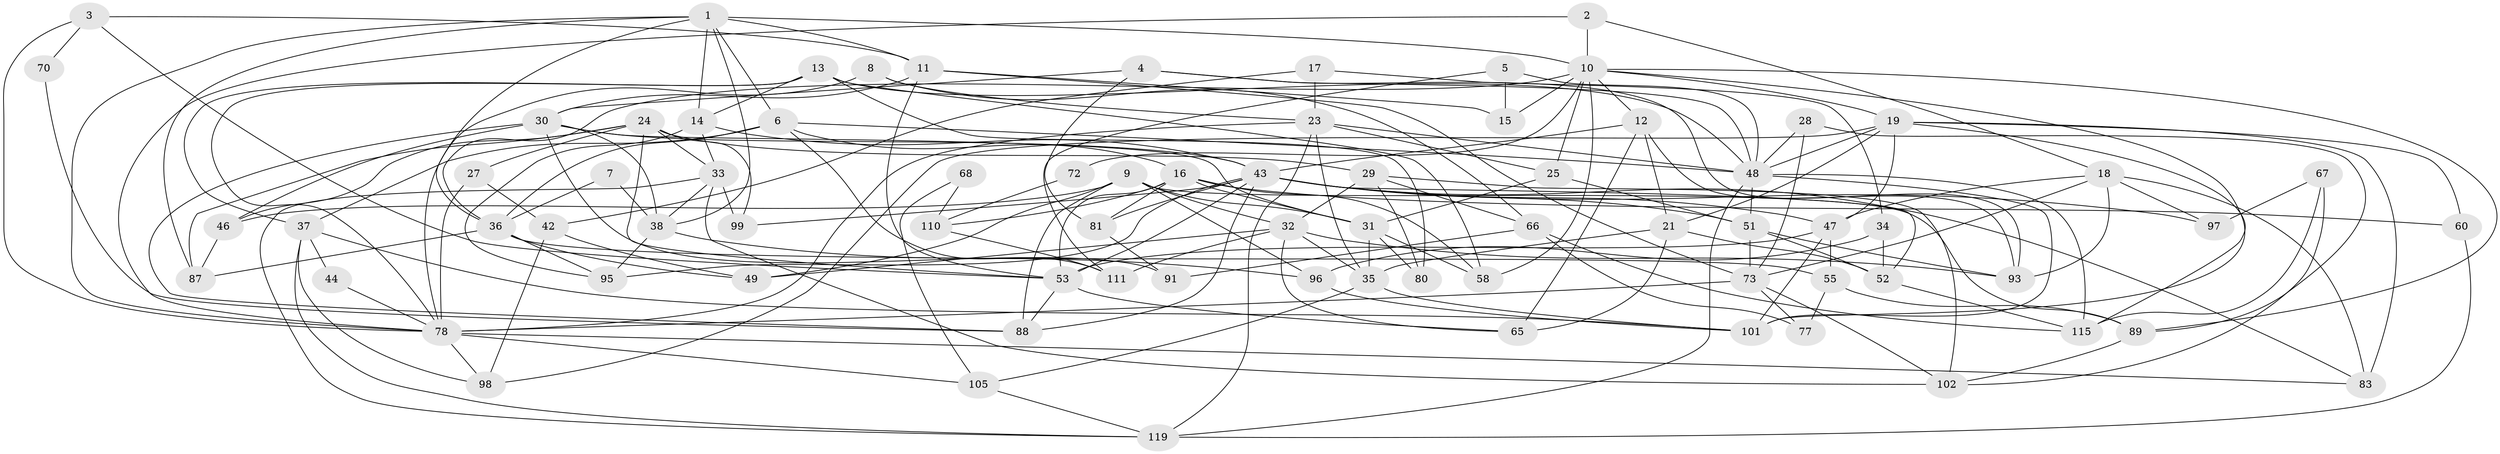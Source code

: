 // original degree distribution, {5: 0.1721311475409836, 3: 0.29508196721311475, 4: 0.29508196721311475, 2: 0.10655737704918032, 6: 0.07377049180327869, 7: 0.040983606557377046, 8: 0.01639344262295082}
// Generated by graph-tools (version 1.1) at 2025/41/03/06/25 10:41:59]
// undirected, 77 vertices, 195 edges
graph export_dot {
graph [start="1"]
  node [color=gray90,style=filled];
  1 [super="+57"];
  2;
  3;
  4 [super="+107"];
  5;
  6 [super="+64"];
  7;
  8 [super="+84"];
  9 [super="+45"];
  10 [super="+121"];
  11 [super="+20"];
  12 [super="+26"];
  13 [super="+86"];
  14 [super="+39"];
  15 [super="+116"];
  16 [super="+40"];
  17;
  18 [super="+22"];
  19 [super="+74"];
  21 [super="+69"];
  23 [super="+75"];
  24 [super="+92"];
  25 [super="+50"];
  27;
  28;
  29 [super="+122"];
  30 [super="+41"];
  31 [super="+56"];
  32 [super="+79"];
  33 [super="+94"];
  34 [super="+71"];
  35 [super="+85"];
  36 [super="+59"];
  37 [super="+63"];
  38 [super="+76"];
  42;
  43 [super="+62"];
  44;
  46 [super="+109"];
  47 [super="+82"];
  48 [super="+61"];
  49;
  51 [super="+114"];
  52 [super="+118"];
  53 [super="+54"];
  55;
  58;
  60;
  65;
  66 [super="+108"];
  67 [super="+106"];
  68;
  70;
  72;
  73 [super="+104"];
  77;
  78 [super="+103"];
  80;
  81;
  83;
  87;
  88;
  89 [super="+90"];
  91;
  93 [super="+100"];
  95;
  96;
  97;
  98;
  99;
  101 [super="+117"];
  102 [super="+120"];
  105;
  110 [super="+112"];
  111 [super="+113"];
  115;
  119;
  1 -- 87;
  1 -- 6;
  1 -- 11;
  1 -- 38;
  1 -- 36;
  1 -- 78;
  1 -- 10;
  1 -- 14;
  2 -- 18;
  2 -- 10;
  2 -- 78;
  3 -- 53;
  3 -- 70;
  3 -- 78;
  3 -- 11;
  4 -- 81;
  4 -- 93;
  4 -- 30;
  4 -- 48;
  5 -- 15;
  5 -- 111;
  5 -- 48;
  6 -- 48;
  6 -- 16;
  6 -- 36;
  6 -- 37;
  6 -- 111;
  7 -- 38;
  7 -- 36;
  8 -- 66;
  8 -- 78;
  8 -- 23;
  9 -- 49;
  9 -- 88;
  9 -- 46;
  9 -- 96;
  9 -- 32;
  9 -- 89;
  9 -- 31;
  10 -- 58;
  10 -- 15;
  10 -- 72;
  10 -- 36;
  10 -- 19;
  10 -- 101;
  10 -- 89;
  10 -- 12;
  10 -- 25;
  11 -- 30;
  11 -- 53;
  11 -- 73;
  11 -- 15;
  12 -- 43;
  12 -- 21;
  12 -- 65;
  12 -- 93;
  13 -- 80;
  13 -- 37;
  13 -- 48;
  13 -- 14;
  13 -- 58;
  13 -- 78;
  14 -- 33;
  14 -- 95;
  14 -- 43;
  16 -- 81;
  16 -- 60;
  16 -- 53;
  16 -- 58;
  16 -- 110;
  16 -- 31;
  17 -- 23;
  17 -- 42;
  17 -- 34;
  18 -- 97;
  18 -- 83;
  18 -- 73;
  18 -- 93;
  18 -- 47;
  19 -- 47;
  19 -- 98;
  19 -- 115;
  19 -- 83;
  19 -- 60;
  19 -- 21;
  19 -- 48;
  21 -- 65;
  21 -- 35;
  21 -- 52;
  23 -- 48;
  23 -- 119;
  23 -- 35;
  23 -- 25;
  23 -- 78;
  24 -- 46;
  24 -- 27;
  24 -- 99;
  24 -- 53;
  24 -- 87;
  24 -- 29;
  24 -- 33;
  25 -- 51;
  25 -- 31;
  27 -- 42;
  27 -- 78;
  28 -- 89;
  28 -- 73;
  28 -- 48;
  29 -- 32;
  29 -- 80;
  29 -- 66;
  29 -- 102;
  30 -- 43;
  30 -- 38;
  30 -- 91;
  30 -- 46;
  30 -- 88;
  30 -- 31;
  31 -- 58;
  31 -- 80;
  31 -- 35;
  32 -- 93;
  32 -- 111 [weight=2];
  32 -- 49;
  32 -- 65;
  32 -- 35;
  33 -- 38 [weight=2];
  33 -- 99;
  33 -- 119;
  33 -- 102;
  34 -- 52;
  34 -- 96;
  35 -- 101;
  35 -- 105;
  36 -- 95;
  36 -- 49;
  36 -- 87;
  36 -- 55;
  37 -- 44;
  37 -- 119;
  37 -- 101;
  37 -- 98;
  38 -- 96;
  38 -- 95;
  42 -- 98;
  42 -- 49;
  43 -- 52;
  43 -- 88;
  43 -- 97;
  43 -- 53;
  43 -- 99;
  43 -- 47;
  43 -- 81;
  43 -- 51;
  43 -- 83;
  43 -- 95;
  44 -- 78;
  46 -- 87;
  47 -- 101;
  47 -- 55;
  47 -- 53;
  48 -- 101;
  48 -- 119;
  48 -- 115;
  48 -- 51;
  51 -- 93;
  51 -- 52;
  51 -- 73;
  52 -- 115;
  53 -- 88;
  53 -- 65;
  55 -- 77;
  55 -- 89;
  60 -- 119;
  66 -- 115;
  66 -- 91;
  66 -- 77;
  67 -- 102;
  67 -- 115;
  67 -- 97;
  68 -- 105;
  68 -- 110;
  70 -- 88;
  72 -- 110 [weight=2];
  73 -- 77;
  73 -- 102;
  73 -- 78;
  78 -- 98;
  78 -- 105;
  78 -- 83;
  81 -- 91;
  89 -- 102;
  96 -- 101;
  105 -- 119;
  110 -- 111;
}
